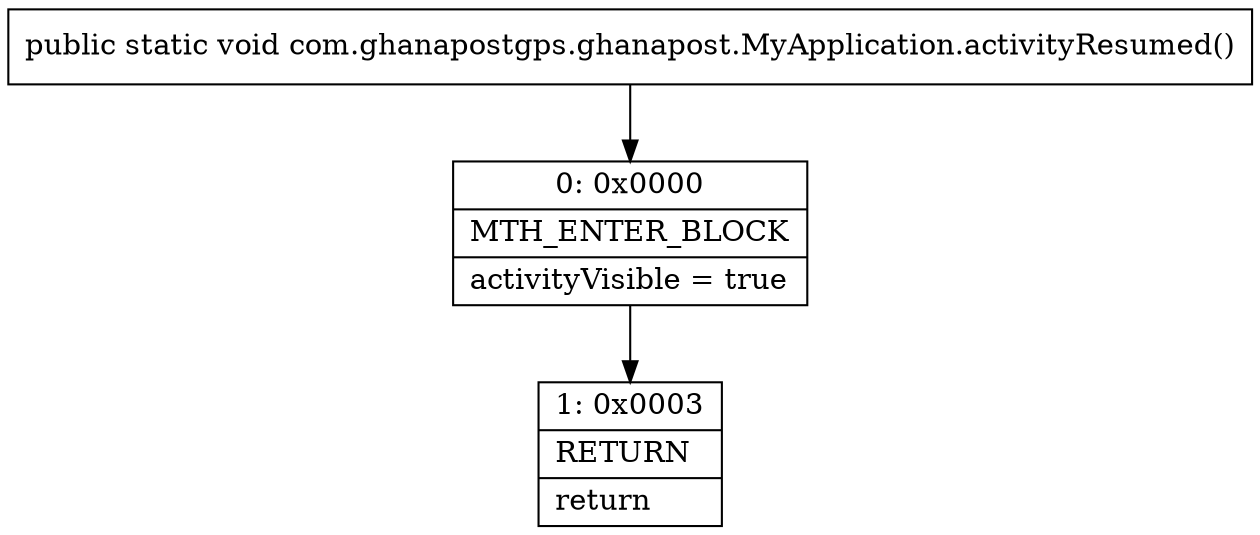 digraph "CFG forcom.ghanapostgps.ghanapost.MyApplication.activityResumed()V" {
Node_0 [shape=record,label="{0\:\ 0x0000|MTH_ENTER_BLOCK\l|activityVisible = true\l}"];
Node_1 [shape=record,label="{1\:\ 0x0003|RETURN\l|return\l}"];
MethodNode[shape=record,label="{public static void com.ghanapostgps.ghanapost.MyApplication.activityResumed() }"];
MethodNode -> Node_0;
Node_0 -> Node_1;
}


